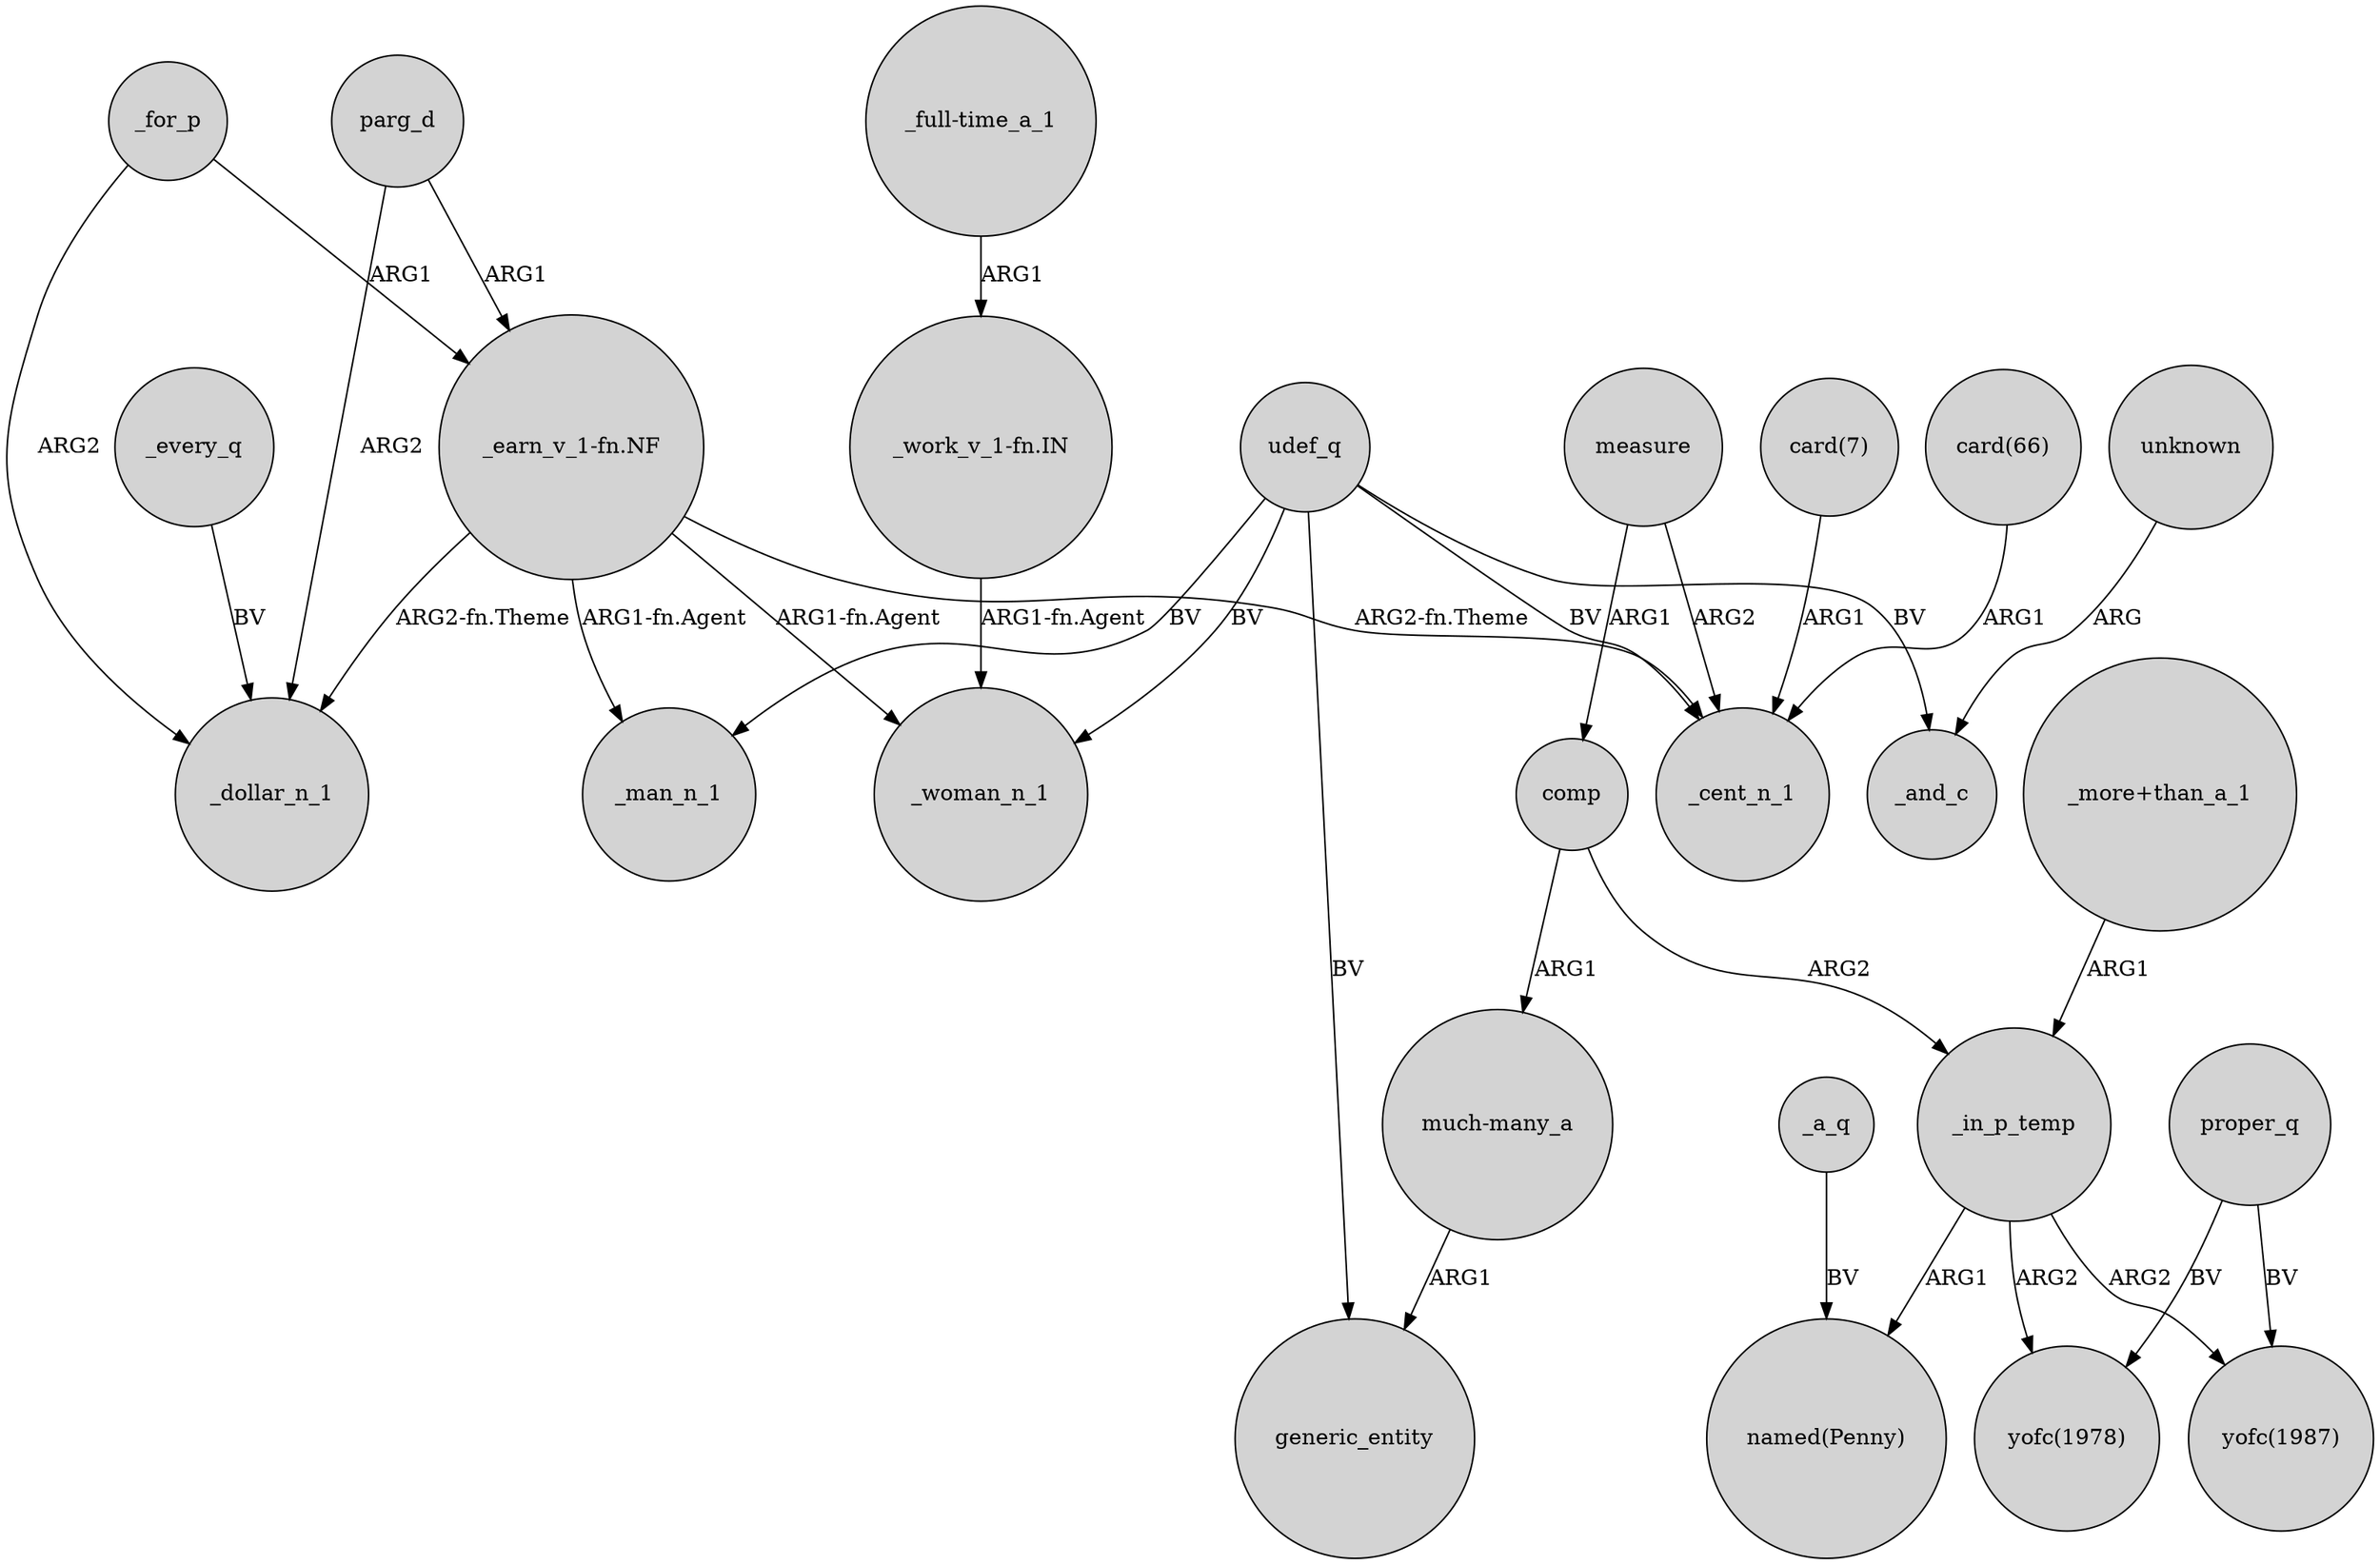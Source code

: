 digraph {
	node [shape=circle style=filled]
	"_earn_v_1-fn.NF" -> _woman_n_1 [label="ARG1-fn.Agent"]
	_for_p -> "_earn_v_1-fn.NF" [label=ARG1]
	_in_p_temp -> "yofc(1987)" [label=ARG2]
	udef_q -> generic_entity [label=BV]
	udef_q -> _woman_n_1 [label=BV]
	_for_p -> _dollar_n_1 [label=ARG2]
	"much-many_a" -> generic_entity [label=ARG1]
	"_earn_v_1-fn.NF" -> _dollar_n_1 [label="ARG2-fn.Theme"]
	_a_q -> "named(Penny)" [label=BV]
	"_full-time_a_1" -> "_work_v_1-fn.IN" [label=ARG1]
	"_earn_v_1-fn.NF" -> _man_n_1 [label="ARG1-fn.Agent"]
	parg_d -> "_earn_v_1-fn.NF" [label=ARG1]
	measure -> comp [label=ARG1]
	"_more+than_a_1" -> _in_p_temp [label=ARG1]
	udef_q -> _cent_n_1 [label=BV]
	measure -> _cent_n_1 [label=ARG2]
	comp -> "much-many_a" [label=ARG1]
	unknown -> _and_c [label=ARG]
	_in_p_temp -> "yofc(1978)" [label=ARG2]
	proper_q -> "yofc(1987)" [label=BV]
	proper_q -> "yofc(1978)" [label=BV]
	"card(7)" -> _cent_n_1 [label=ARG1]
	parg_d -> _dollar_n_1 [label=ARG2]
	udef_q -> _man_n_1 [label=BV]
	"card(66)" -> _cent_n_1 [label=ARG1]
	comp -> _in_p_temp [label=ARG2]
	_in_p_temp -> "named(Penny)" [label=ARG1]
	_every_q -> _dollar_n_1 [label=BV]
	"_work_v_1-fn.IN" -> _woman_n_1 [label="ARG1-fn.Agent"]
	udef_q -> _and_c [label=BV]
	"_earn_v_1-fn.NF" -> _cent_n_1 [label="ARG2-fn.Theme"]
}
